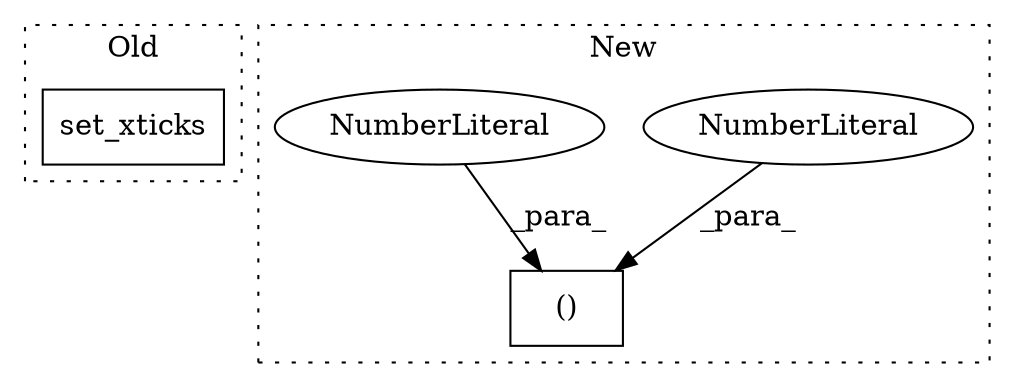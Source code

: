 digraph G {
subgraph cluster0 {
1 [label="set_xticks" a="32" s="729,757" l="11,1" shape="box"];
label = "Old";
style="dotted";
}
subgraph cluster1 {
2 [label="()" a="106" s="143" l="140" shape="box"];
3 [label="NumberLiteral" a="34" s="204" l="2" shape="ellipse"];
4 [label="NumberLiteral" a="34" s="174" l="2" shape="ellipse"];
label = "New";
style="dotted";
}
3 -> 2 [label="_para_"];
4 -> 2 [label="_para_"];
}